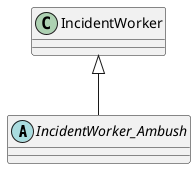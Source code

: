 @startuml
abstract class IncidentWorker_Ambush {
}
IncidentWorker <|-- IncidentWorker_Ambush
@enduml
